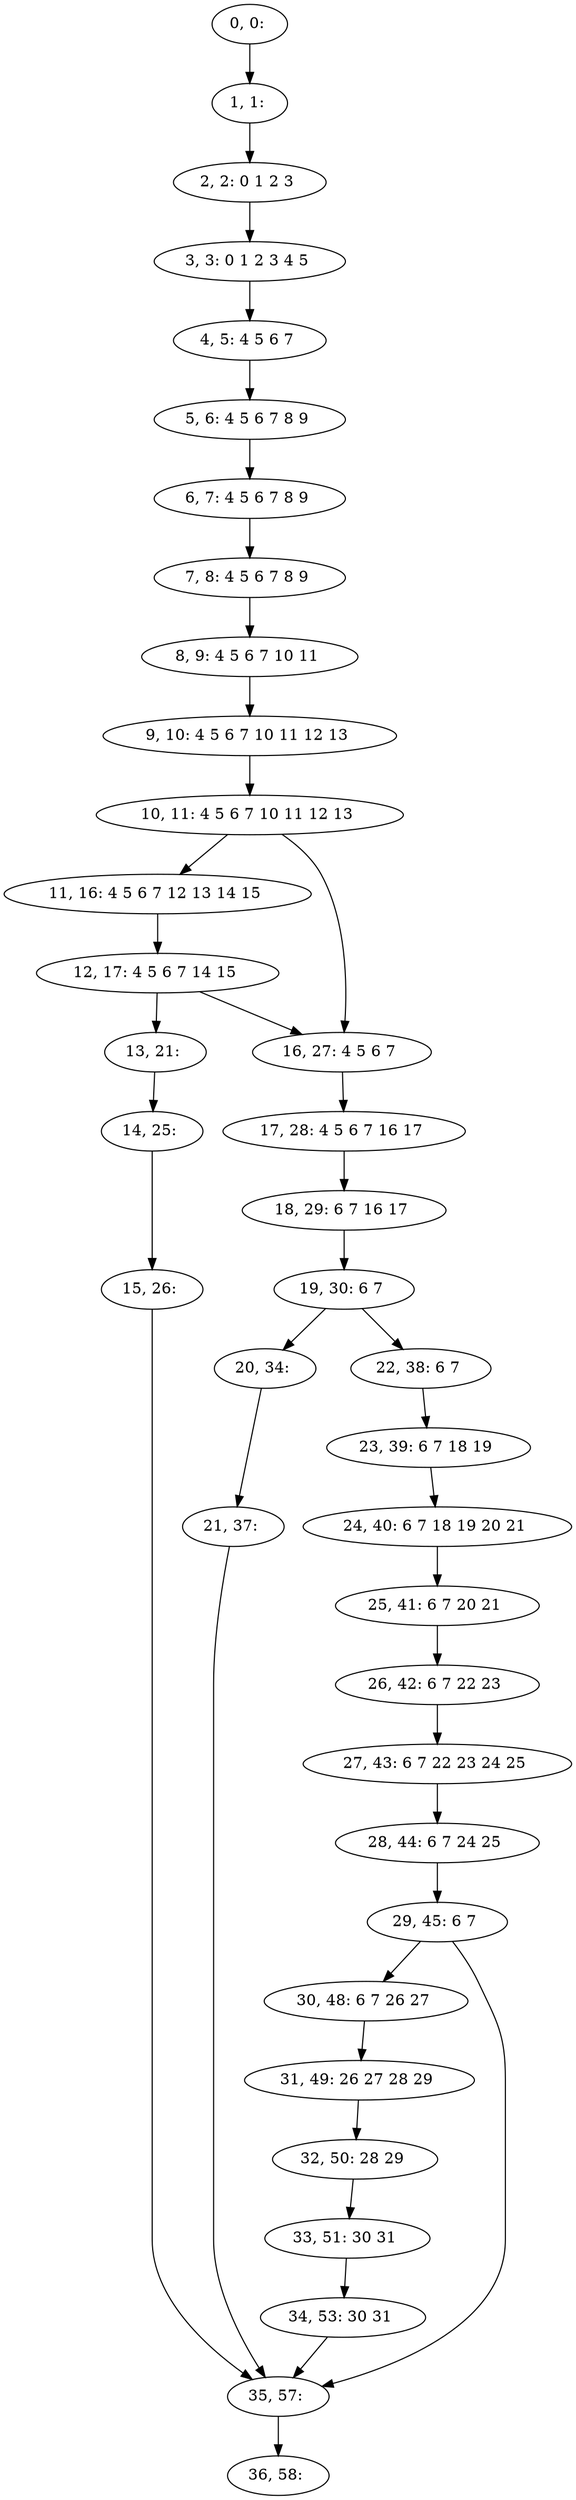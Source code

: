 digraph G {
0[label="0, 0: "];
1[label="1, 1: "];
2[label="2, 2: 0 1 2 3 "];
3[label="3, 3: 0 1 2 3 4 5 "];
4[label="4, 5: 4 5 6 7 "];
5[label="5, 6: 4 5 6 7 8 9 "];
6[label="6, 7: 4 5 6 7 8 9 "];
7[label="7, 8: 4 5 6 7 8 9 "];
8[label="8, 9: 4 5 6 7 10 11 "];
9[label="9, 10: 4 5 6 7 10 11 12 13 "];
10[label="10, 11: 4 5 6 7 10 11 12 13 "];
11[label="11, 16: 4 5 6 7 12 13 14 15 "];
12[label="12, 17: 4 5 6 7 14 15 "];
13[label="13, 21: "];
14[label="14, 25: "];
15[label="15, 26: "];
16[label="16, 27: 4 5 6 7 "];
17[label="17, 28: 4 5 6 7 16 17 "];
18[label="18, 29: 6 7 16 17 "];
19[label="19, 30: 6 7 "];
20[label="20, 34: "];
21[label="21, 37: "];
22[label="22, 38: 6 7 "];
23[label="23, 39: 6 7 18 19 "];
24[label="24, 40: 6 7 18 19 20 21 "];
25[label="25, 41: 6 7 20 21 "];
26[label="26, 42: 6 7 22 23 "];
27[label="27, 43: 6 7 22 23 24 25 "];
28[label="28, 44: 6 7 24 25 "];
29[label="29, 45: 6 7 "];
30[label="30, 48: 6 7 26 27 "];
31[label="31, 49: 26 27 28 29 "];
32[label="32, 50: 28 29 "];
33[label="33, 51: 30 31 "];
34[label="34, 53: 30 31 "];
35[label="35, 57: "];
36[label="36, 58: "];
0->1 ;
1->2 ;
2->3 ;
3->4 ;
4->5 ;
5->6 ;
6->7 ;
7->8 ;
8->9 ;
9->10 ;
10->11 ;
10->16 ;
11->12 ;
12->13 ;
12->16 ;
13->14 ;
14->15 ;
15->35 ;
16->17 ;
17->18 ;
18->19 ;
19->20 ;
19->22 ;
20->21 ;
21->35 ;
22->23 ;
23->24 ;
24->25 ;
25->26 ;
26->27 ;
27->28 ;
28->29 ;
29->30 ;
29->35 ;
30->31 ;
31->32 ;
32->33 ;
33->34 ;
34->35 ;
35->36 ;
}

